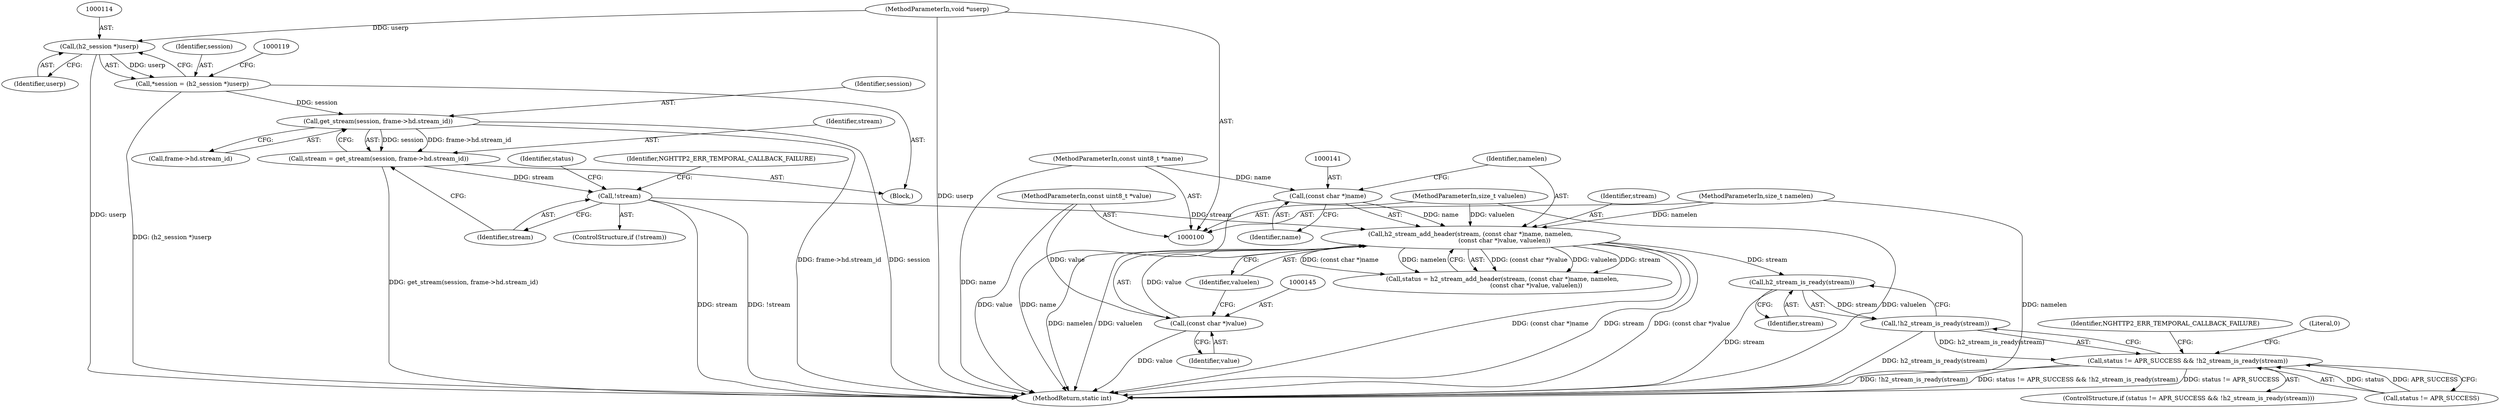 digraph "0_httpd_29c63b786ae028d82405421585e91283c8fa0da3@API" {
"1000181" [label="(Call,h2_stream_is_ready(stream))"];
"1000138" [label="(Call,h2_stream_add_header(stream, (const char *)name, namelen,\n                                   (const char *)value, valuelen))"];
"1000131" [label="(Call,!stream)"];
"1000121" [label="(Call,stream = get_stream(session, frame->hd.stream_id))"];
"1000123" [label="(Call,get_stream(session, frame->hd.stream_id))"];
"1000111" [label="(Call,*session = (h2_session *)userp)"];
"1000113" [label="(Call,(h2_session *)userp)"];
"1000108" [label="(MethodParameterIn,void *userp)"];
"1000140" [label="(Call,(const char *)name)"];
"1000103" [label="(MethodParameterIn,const uint8_t *name)"];
"1000104" [label="(MethodParameterIn,size_t namelen)"];
"1000144" [label="(Call,(const char *)value)"];
"1000105" [label="(MethodParameterIn,const uint8_t *value)"];
"1000106" [label="(MethodParameterIn,size_t valuelen)"];
"1000180" [label="(Call,!h2_stream_is_ready(stream))"];
"1000176" [label="(Call,status != APR_SUCCESS && !h2_stream_is_ready(stream))"];
"1000185" [label="(Identifier,NGHTTP2_ERR_TEMPORAL_CALLBACK_FAILURE)"];
"1000135" [label="(Identifier,NGHTTP2_ERR_TEMPORAL_CALLBACK_FAILURE)"];
"1000138" [label="(Call,h2_stream_add_header(stream, (const char *)name, namelen,\n                                   (const char *)value, valuelen))"];
"1000104" [label="(MethodParameterIn,size_t namelen)"];
"1000103" [label="(MethodParameterIn,const uint8_t *name)"];
"1000146" [label="(Identifier,value)"];
"1000111" [label="(Call,*session = (h2_session *)userp)"];
"1000187" [label="(Literal,0)"];
"1000115" [label="(Identifier,userp)"];
"1000142" [label="(Identifier,name)"];
"1000175" [label="(ControlStructure,if (status != APR_SUCCESS && !h2_stream_is_ready(stream)))"];
"1000132" [label="(Identifier,stream)"];
"1000122" [label="(Identifier,stream)"];
"1000130" [label="(ControlStructure,if (!stream))"];
"1000108" [label="(MethodParameterIn,void *userp)"];
"1000176" [label="(Call,status != APR_SUCCESS && !h2_stream_is_ready(stream))"];
"1000177" [label="(Call,status != APR_SUCCESS)"];
"1000136" [label="(Call,status = h2_stream_add_header(stream, (const char *)name, namelen,\n                                   (const char *)value, valuelen))"];
"1000109" [label="(Block,)"];
"1000125" [label="(Call,frame->hd.stream_id)"];
"1000140" [label="(Call,(const char *)name)"];
"1000143" [label="(Identifier,namelen)"];
"1000188" [label="(MethodReturn,static int)"];
"1000181" [label="(Call,h2_stream_is_ready(stream))"];
"1000131" [label="(Call,!stream)"];
"1000121" [label="(Call,stream = get_stream(session, frame->hd.stream_id))"];
"1000182" [label="(Identifier,stream)"];
"1000113" [label="(Call,(h2_session *)userp)"];
"1000112" [label="(Identifier,session)"];
"1000147" [label="(Identifier,valuelen)"];
"1000180" [label="(Call,!h2_stream_is_ready(stream))"];
"1000105" [label="(MethodParameterIn,const uint8_t *value)"];
"1000139" [label="(Identifier,stream)"];
"1000106" [label="(MethodParameterIn,size_t valuelen)"];
"1000144" [label="(Call,(const char *)value)"];
"1000137" [label="(Identifier,status)"];
"1000123" [label="(Call,get_stream(session, frame->hd.stream_id))"];
"1000124" [label="(Identifier,session)"];
"1000181" -> "1000180"  [label="AST: "];
"1000181" -> "1000182"  [label="CFG: "];
"1000182" -> "1000181"  [label="AST: "];
"1000180" -> "1000181"  [label="CFG: "];
"1000181" -> "1000188"  [label="DDG: stream"];
"1000181" -> "1000180"  [label="DDG: stream"];
"1000138" -> "1000181"  [label="DDG: stream"];
"1000138" -> "1000136"  [label="AST: "];
"1000138" -> "1000147"  [label="CFG: "];
"1000139" -> "1000138"  [label="AST: "];
"1000140" -> "1000138"  [label="AST: "];
"1000143" -> "1000138"  [label="AST: "];
"1000144" -> "1000138"  [label="AST: "];
"1000147" -> "1000138"  [label="AST: "];
"1000136" -> "1000138"  [label="CFG: "];
"1000138" -> "1000188"  [label="DDG: (const char *)name"];
"1000138" -> "1000188"  [label="DDG: stream"];
"1000138" -> "1000188"  [label="DDG: (const char *)value"];
"1000138" -> "1000188"  [label="DDG: namelen"];
"1000138" -> "1000188"  [label="DDG: valuelen"];
"1000138" -> "1000136"  [label="DDG: (const char *)value"];
"1000138" -> "1000136"  [label="DDG: valuelen"];
"1000138" -> "1000136"  [label="DDG: stream"];
"1000138" -> "1000136"  [label="DDG: (const char *)name"];
"1000138" -> "1000136"  [label="DDG: namelen"];
"1000131" -> "1000138"  [label="DDG: stream"];
"1000140" -> "1000138"  [label="DDG: name"];
"1000104" -> "1000138"  [label="DDG: namelen"];
"1000144" -> "1000138"  [label="DDG: value"];
"1000106" -> "1000138"  [label="DDG: valuelen"];
"1000131" -> "1000130"  [label="AST: "];
"1000131" -> "1000132"  [label="CFG: "];
"1000132" -> "1000131"  [label="AST: "];
"1000135" -> "1000131"  [label="CFG: "];
"1000137" -> "1000131"  [label="CFG: "];
"1000131" -> "1000188"  [label="DDG: stream"];
"1000131" -> "1000188"  [label="DDG: !stream"];
"1000121" -> "1000131"  [label="DDG: stream"];
"1000121" -> "1000109"  [label="AST: "];
"1000121" -> "1000123"  [label="CFG: "];
"1000122" -> "1000121"  [label="AST: "];
"1000123" -> "1000121"  [label="AST: "];
"1000132" -> "1000121"  [label="CFG: "];
"1000121" -> "1000188"  [label="DDG: get_stream(session, frame->hd.stream_id)"];
"1000123" -> "1000121"  [label="DDG: session"];
"1000123" -> "1000121"  [label="DDG: frame->hd.stream_id"];
"1000123" -> "1000125"  [label="CFG: "];
"1000124" -> "1000123"  [label="AST: "];
"1000125" -> "1000123"  [label="AST: "];
"1000123" -> "1000188"  [label="DDG: frame->hd.stream_id"];
"1000123" -> "1000188"  [label="DDG: session"];
"1000111" -> "1000123"  [label="DDG: session"];
"1000111" -> "1000109"  [label="AST: "];
"1000111" -> "1000113"  [label="CFG: "];
"1000112" -> "1000111"  [label="AST: "];
"1000113" -> "1000111"  [label="AST: "];
"1000119" -> "1000111"  [label="CFG: "];
"1000111" -> "1000188"  [label="DDG: (h2_session *)userp"];
"1000113" -> "1000111"  [label="DDG: userp"];
"1000113" -> "1000115"  [label="CFG: "];
"1000114" -> "1000113"  [label="AST: "];
"1000115" -> "1000113"  [label="AST: "];
"1000113" -> "1000188"  [label="DDG: userp"];
"1000108" -> "1000113"  [label="DDG: userp"];
"1000108" -> "1000100"  [label="AST: "];
"1000108" -> "1000188"  [label="DDG: userp"];
"1000140" -> "1000142"  [label="CFG: "];
"1000141" -> "1000140"  [label="AST: "];
"1000142" -> "1000140"  [label="AST: "];
"1000143" -> "1000140"  [label="CFG: "];
"1000140" -> "1000188"  [label="DDG: name"];
"1000103" -> "1000140"  [label="DDG: name"];
"1000103" -> "1000100"  [label="AST: "];
"1000103" -> "1000188"  [label="DDG: name"];
"1000104" -> "1000100"  [label="AST: "];
"1000104" -> "1000188"  [label="DDG: namelen"];
"1000144" -> "1000146"  [label="CFG: "];
"1000145" -> "1000144"  [label="AST: "];
"1000146" -> "1000144"  [label="AST: "];
"1000147" -> "1000144"  [label="CFG: "];
"1000144" -> "1000188"  [label="DDG: value"];
"1000105" -> "1000144"  [label="DDG: value"];
"1000105" -> "1000100"  [label="AST: "];
"1000105" -> "1000188"  [label="DDG: value"];
"1000106" -> "1000100"  [label="AST: "];
"1000106" -> "1000188"  [label="DDG: valuelen"];
"1000180" -> "1000176"  [label="AST: "];
"1000176" -> "1000180"  [label="CFG: "];
"1000180" -> "1000188"  [label="DDG: h2_stream_is_ready(stream)"];
"1000180" -> "1000176"  [label="DDG: h2_stream_is_ready(stream)"];
"1000176" -> "1000175"  [label="AST: "];
"1000176" -> "1000177"  [label="CFG: "];
"1000177" -> "1000176"  [label="AST: "];
"1000185" -> "1000176"  [label="CFG: "];
"1000187" -> "1000176"  [label="CFG: "];
"1000176" -> "1000188"  [label="DDG: !h2_stream_is_ready(stream)"];
"1000176" -> "1000188"  [label="DDG: status != APR_SUCCESS && !h2_stream_is_ready(stream)"];
"1000176" -> "1000188"  [label="DDG: status != APR_SUCCESS"];
"1000177" -> "1000176"  [label="DDG: status"];
"1000177" -> "1000176"  [label="DDG: APR_SUCCESS"];
}
